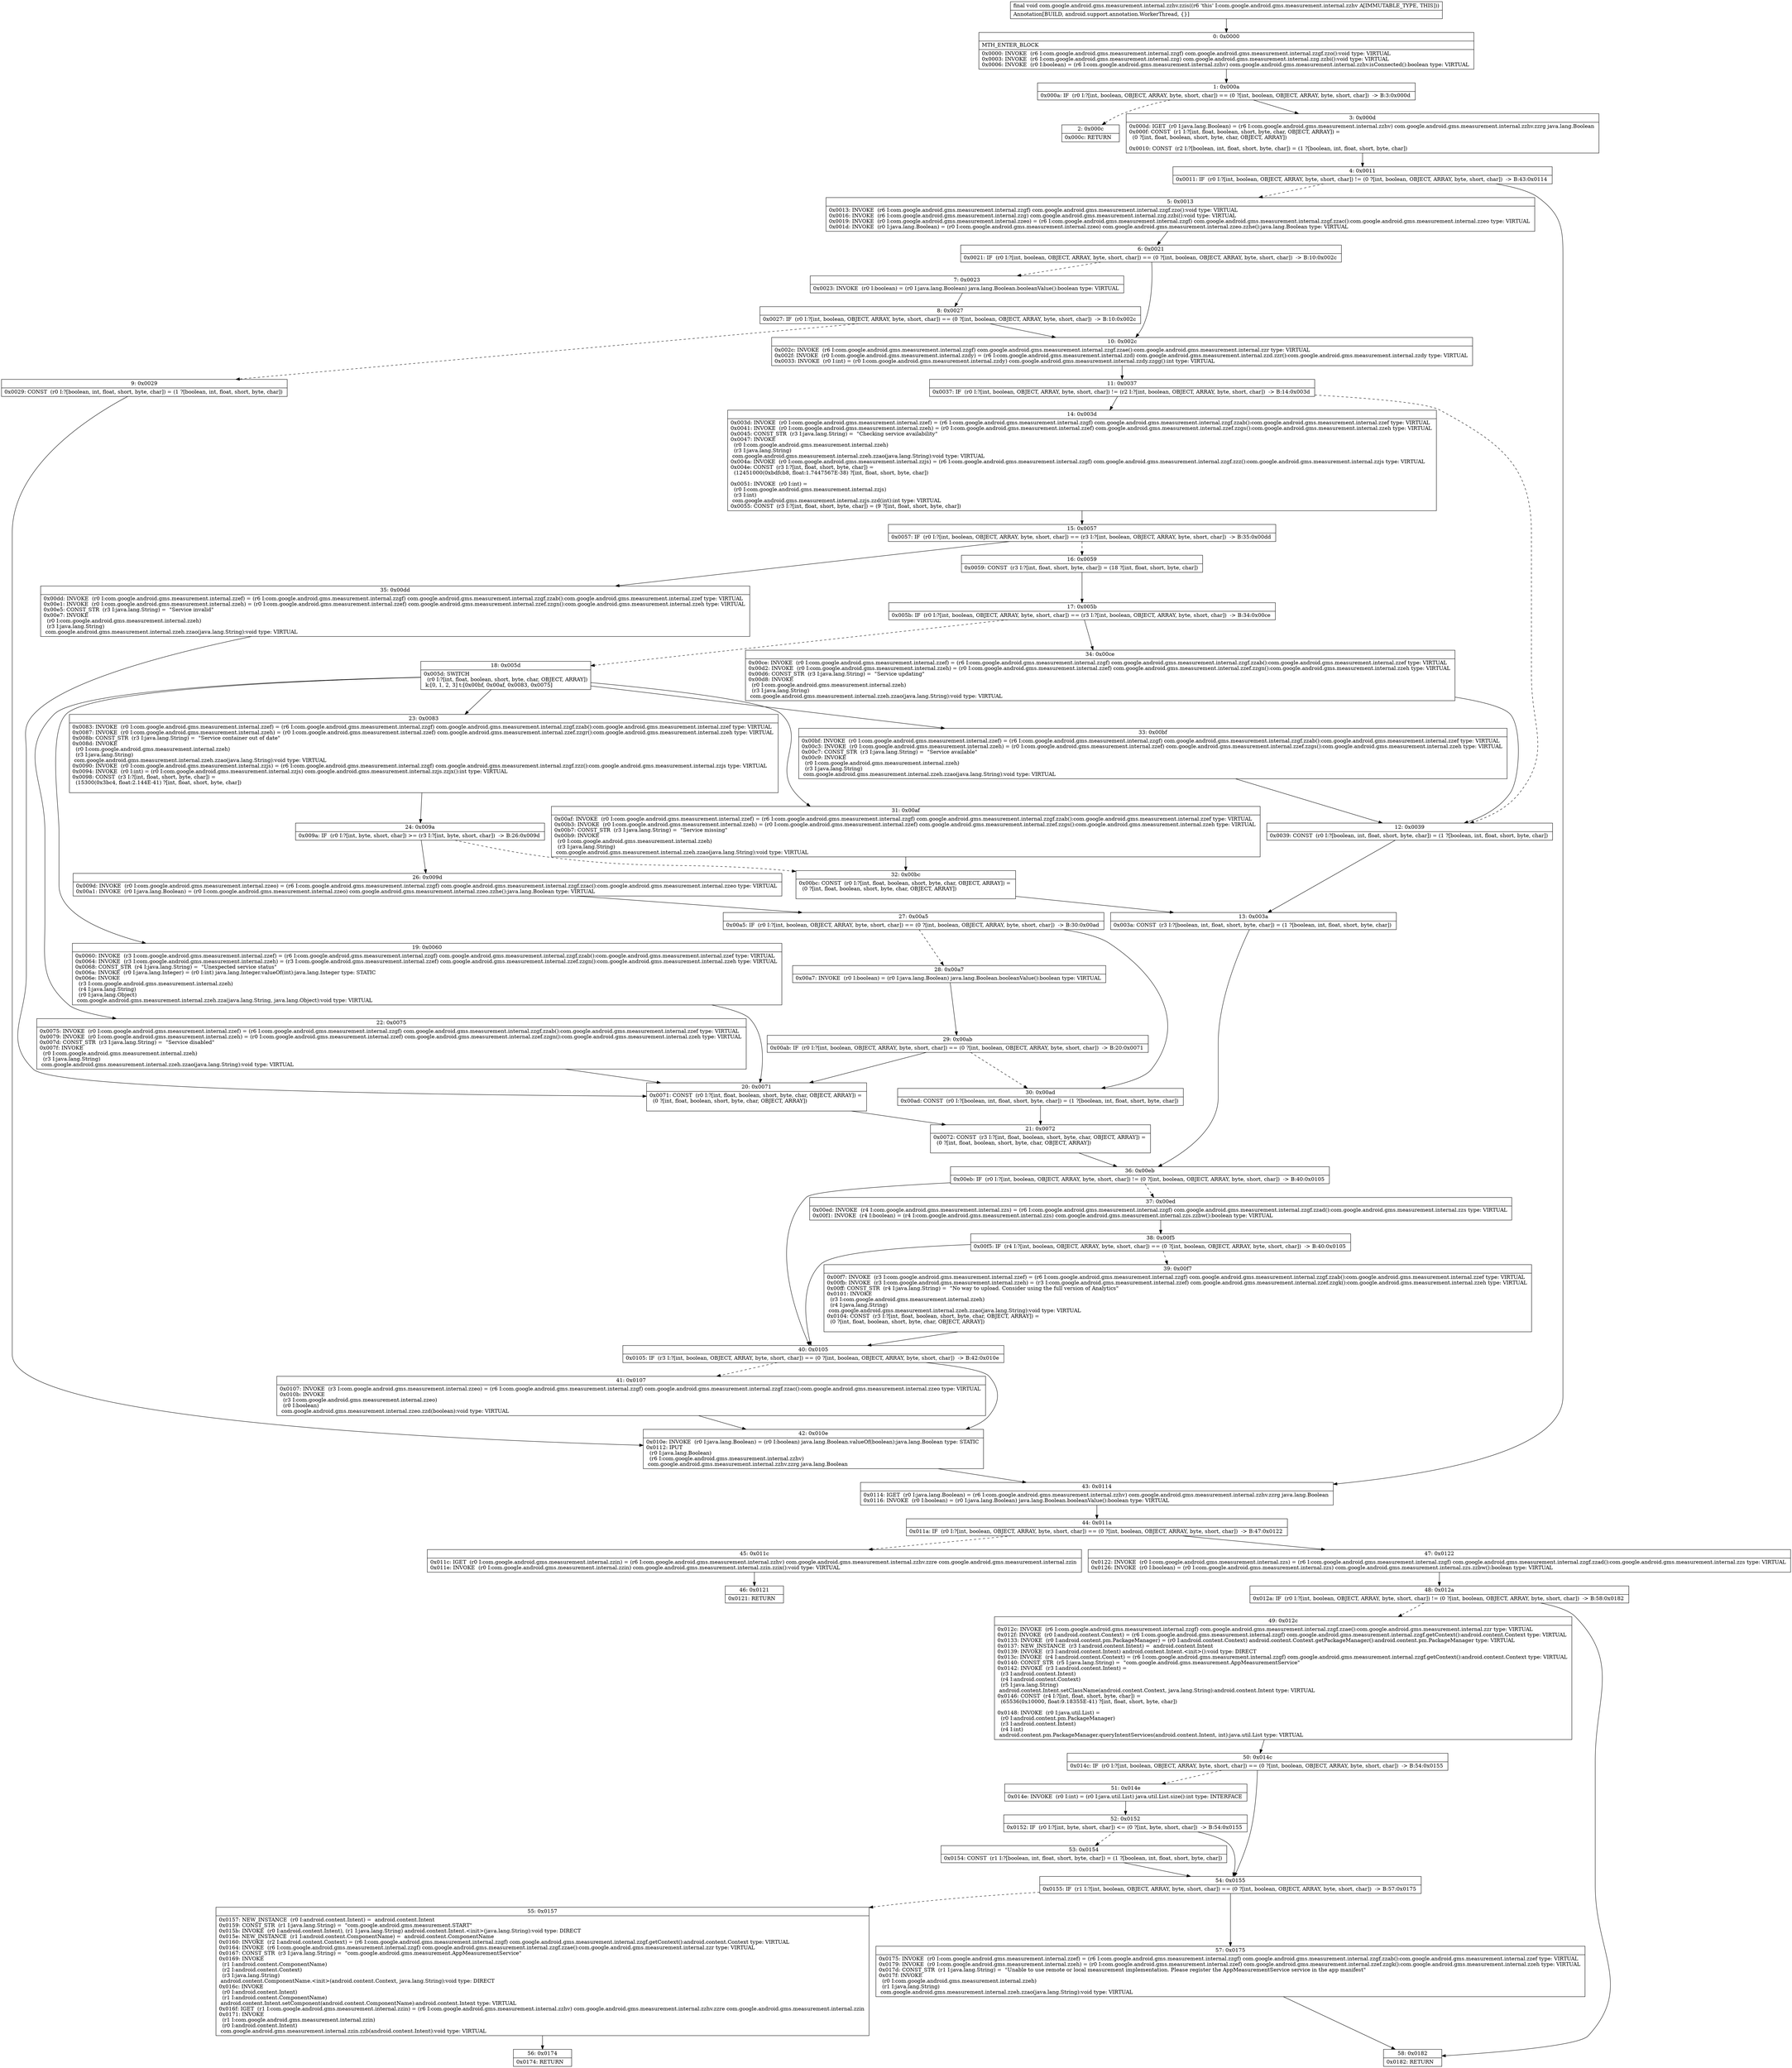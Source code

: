 digraph "CFG forcom.google.android.gms.measurement.internal.zzhv.zzis()V" {
Node_0 [shape=record,label="{0\:\ 0x0000|MTH_ENTER_BLOCK\l|0x0000: INVOKE  (r6 I:com.google.android.gms.measurement.internal.zzgf) com.google.android.gms.measurement.internal.zzgf.zzo():void type: VIRTUAL \l0x0003: INVOKE  (r6 I:com.google.android.gms.measurement.internal.zzg) com.google.android.gms.measurement.internal.zzg.zzbi():void type: VIRTUAL \l0x0006: INVOKE  (r0 I:boolean) = (r6 I:com.google.android.gms.measurement.internal.zzhv) com.google.android.gms.measurement.internal.zzhv.isConnected():boolean type: VIRTUAL \l}"];
Node_1 [shape=record,label="{1\:\ 0x000a|0x000a: IF  (r0 I:?[int, boolean, OBJECT, ARRAY, byte, short, char]) == (0 ?[int, boolean, OBJECT, ARRAY, byte, short, char])  \-\> B:3:0x000d \l}"];
Node_2 [shape=record,label="{2\:\ 0x000c|0x000c: RETURN   \l}"];
Node_3 [shape=record,label="{3\:\ 0x000d|0x000d: IGET  (r0 I:java.lang.Boolean) = (r6 I:com.google.android.gms.measurement.internal.zzhv) com.google.android.gms.measurement.internal.zzhv.zzrg java.lang.Boolean \l0x000f: CONST  (r1 I:?[int, float, boolean, short, byte, char, OBJECT, ARRAY]) = \l  (0 ?[int, float, boolean, short, byte, char, OBJECT, ARRAY])\l \l0x0010: CONST  (r2 I:?[boolean, int, float, short, byte, char]) = (1 ?[boolean, int, float, short, byte, char]) \l}"];
Node_4 [shape=record,label="{4\:\ 0x0011|0x0011: IF  (r0 I:?[int, boolean, OBJECT, ARRAY, byte, short, char]) != (0 ?[int, boolean, OBJECT, ARRAY, byte, short, char])  \-\> B:43:0x0114 \l}"];
Node_5 [shape=record,label="{5\:\ 0x0013|0x0013: INVOKE  (r6 I:com.google.android.gms.measurement.internal.zzgf) com.google.android.gms.measurement.internal.zzgf.zzo():void type: VIRTUAL \l0x0016: INVOKE  (r6 I:com.google.android.gms.measurement.internal.zzg) com.google.android.gms.measurement.internal.zzg.zzbi():void type: VIRTUAL \l0x0019: INVOKE  (r0 I:com.google.android.gms.measurement.internal.zzeo) = (r6 I:com.google.android.gms.measurement.internal.zzgf) com.google.android.gms.measurement.internal.zzgf.zzac():com.google.android.gms.measurement.internal.zzeo type: VIRTUAL \l0x001d: INVOKE  (r0 I:java.lang.Boolean) = (r0 I:com.google.android.gms.measurement.internal.zzeo) com.google.android.gms.measurement.internal.zzeo.zzhe():java.lang.Boolean type: VIRTUAL \l}"];
Node_6 [shape=record,label="{6\:\ 0x0021|0x0021: IF  (r0 I:?[int, boolean, OBJECT, ARRAY, byte, short, char]) == (0 ?[int, boolean, OBJECT, ARRAY, byte, short, char])  \-\> B:10:0x002c \l}"];
Node_7 [shape=record,label="{7\:\ 0x0023|0x0023: INVOKE  (r0 I:boolean) = (r0 I:java.lang.Boolean) java.lang.Boolean.booleanValue():boolean type: VIRTUAL \l}"];
Node_8 [shape=record,label="{8\:\ 0x0027|0x0027: IF  (r0 I:?[int, boolean, OBJECT, ARRAY, byte, short, char]) == (0 ?[int, boolean, OBJECT, ARRAY, byte, short, char])  \-\> B:10:0x002c \l}"];
Node_9 [shape=record,label="{9\:\ 0x0029|0x0029: CONST  (r0 I:?[boolean, int, float, short, byte, char]) = (1 ?[boolean, int, float, short, byte, char]) \l}"];
Node_10 [shape=record,label="{10\:\ 0x002c|0x002c: INVOKE  (r6 I:com.google.android.gms.measurement.internal.zzgf) com.google.android.gms.measurement.internal.zzgf.zzae():com.google.android.gms.measurement.internal.zzr type: VIRTUAL \l0x002f: INVOKE  (r0 I:com.google.android.gms.measurement.internal.zzdy) = (r6 I:com.google.android.gms.measurement.internal.zzd) com.google.android.gms.measurement.internal.zzd.zzr():com.google.android.gms.measurement.internal.zzdy type: VIRTUAL \l0x0033: INVOKE  (r0 I:int) = (r0 I:com.google.android.gms.measurement.internal.zzdy) com.google.android.gms.measurement.internal.zzdy.zzgg():int type: VIRTUAL \l}"];
Node_11 [shape=record,label="{11\:\ 0x0037|0x0037: IF  (r0 I:?[int, boolean, OBJECT, ARRAY, byte, short, char]) != (r2 I:?[int, boolean, OBJECT, ARRAY, byte, short, char])  \-\> B:14:0x003d \l}"];
Node_12 [shape=record,label="{12\:\ 0x0039|0x0039: CONST  (r0 I:?[boolean, int, float, short, byte, char]) = (1 ?[boolean, int, float, short, byte, char]) \l}"];
Node_13 [shape=record,label="{13\:\ 0x003a|0x003a: CONST  (r3 I:?[boolean, int, float, short, byte, char]) = (1 ?[boolean, int, float, short, byte, char]) \l}"];
Node_14 [shape=record,label="{14\:\ 0x003d|0x003d: INVOKE  (r0 I:com.google.android.gms.measurement.internal.zzef) = (r6 I:com.google.android.gms.measurement.internal.zzgf) com.google.android.gms.measurement.internal.zzgf.zzab():com.google.android.gms.measurement.internal.zzef type: VIRTUAL \l0x0041: INVOKE  (r0 I:com.google.android.gms.measurement.internal.zzeh) = (r0 I:com.google.android.gms.measurement.internal.zzef) com.google.android.gms.measurement.internal.zzef.zzgs():com.google.android.gms.measurement.internal.zzeh type: VIRTUAL \l0x0045: CONST_STR  (r3 I:java.lang.String) =  \"Checking service availability\" \l0x0047: INVOKE  \l  (r0 I:com.google.android.gms.measurement.internal.zzeh)\l  (r3 I:java.lang.String)\l com.google.android.gms.measurement.internal.zzeh.zzao(java.lang.String):void type: VIRTUAL \l0x004a: INVOKE  (r0 I:com.google.android.gms.measurement.internal.zzjs) = (r6 I:com.google.android.gms.measurement.internal.zzgf) com.google.android.gms.measurement.internal.zzgf.zzz():com.google.android.gms.measurement.internal.zzjs type: VIRTUAL \l0x004e: CONST  (r3 I:?[int, float, short, byte, char]) = \l  (12451000(0xbdfcb8, float:1.7447567E\-38) ?[int, float, short, byte, char])\l \l0x0051: INVOKE  (r0 I:int) = \l  (r0 I:com.google.android.gms.measurement.internal.zzjs)\l  (r3 I:int)\l com.google.android.gms.measurement.internal.zzjs.zzd(int):int type: VIRTUAL \l0x0055: CONST  (r3 I:?[int, float, short, byte, char]) = (9 ?[int, float, short, byte, char]) \l}"];
Node_15 [shape=record,label="{15\:\ 0x0057|0x0057: IF  (r0 I:?[int, boolean, OBJECT, ARRAY, byte, short, char]) == (r3 I:?[int, boolean, OBJECT, ARRAY, byte, short, char])  \-\> B:35:0x00dd \l}"];
Node_16 [shape=record,label="{16\:\ 0x0059|0x0059: CONST  (r3 I:?[int, float, short, byte, char]) = (18 ?[int, float, short, byte, char]) \l}"];
Node_17 [shape=record,label="{17\:\ 0x005b|0x005b: IF  (r0 I:?[int, boolean, OBJECT, ARRAY, byte, short, char]) == (r3 I:?[int, boolean, OBJECT, ARRAY, byte, short, char])  \-\> B:34:0x00ce \l}"];
Node_18 [shape=record,label="{18\:\ 0x005d|0x005d: SWITCH  \l  (r0 I:?[int, float, boolean, short, byte, char, OBJECT, ARRAY])\l k:[0, 1, 2, 3] t:[0x00bf, 0x00af, 0x0083, 0x0075] \l}"];
Node_19 [shape=record,label="{19\:\ 0x0060|0x0060: INVOKE  (r3 I:com.google.android.gms.measurement.internal.zzef) = (r6 I:com.google.android.gms.measurement.internal.zzgf) com.google.android.gms.measurement.internal.zzgf.zzab():com.google.android.gms.measurement.internal.zzef type: VIRTUAL \l0x0064: INVOKE  (r3 I:com.google.android.gms.measurement.internal.zzeh) = (r3 I:com.google.android.gms.measurement.internal.zzef) com.google.android.gms.measurement.internal.zzef.zzgn():com.google.android.gms.measurement.internal.zzeh type: VIRTUAL \l0x0068: CONST_STR  (r4 I:java.lang.String) =  \"Unexpected service status\" \l0x006a: INVOKE  (r0 I:java.lang.Integer) = (r0 I:int) java.lang.Integer.valueOf(int):java.lang.Integer type: STATIC \l0x006e: INVOKE  \l  (r3 I:com.google.android.gms.measurement.internal.zzeh)\l  (r4 I:java.lang.String)\l  (r0 I:java.lang.Object)\l com.google.android.gms.measurement.internal.zzeh.zza(java.lang.String, java.lang.Object):void type: VIRTUAL \l}"];
Node_20 [shape=record,label="{20\:\ 0x0071|0x0071: CONST  (r0 I:?[int, float, boolean, short, byte, char, OBJECT, ARRAY]) = \l  (0 ?[int, float, boolean, short, byte, char, OBJECT, ARRAY])\l \l}"];
Node_21 [shape=record,label="{21\:\ 0x0072|0x0072: CONST  (r3 I:?[int, float, boolean, short, byte, char, OBJECT, ARRAY]) = \l  (0 ?[int, float, boolean, short, byte, char, OBJECT, ARRAY])\l \l}"];
Node_22 [shape=record,label="{22\:\ 0x0075|0x0075: INVOKE  (r0 I:com.google.android.gms.measurement.internal.zzef) = (r6 I:com.google.android.gms.measurement.internal.zzgf) com.google.android.gms.measurement.internal.zzgf.zzab():com.google.android.gms.measurement.internal.zzef type: VIRTUAL \l0x0079: INVOKE  (r0 I:com.google.android.gms.measurement.internal.zzeh) = (r0 I:com.google.android.gms.measurement.internal.zzef) com.google.android.gms.measurement.internal.zzef.zzgn():com.google.android.gms.measurement.internal.zzeh type: VIRTUAL \l0x007d: CONST_STR  (r3 I:java.lang.String) =  \"Service disabled\" \l0x007f: INVOKE  \l  (r0 I:com.google.android.gms.measurement.internal.zzeh)\l  (r3 I:java.lang.String)\l com.google.android.gms.measurement.internal.zzeh.zzao(java.lang.String):void type: VIRTUAL \l}"];
Node_23 [shape=record,label="{23\:\ 0x0083|0x0083: INVOKE  (r0 I:com.google.android.gms.measurement.internal.zzef) = (r6 I:com.google.android.gms.measurement.internal.zzgf) com.google.android.gms.measurement.internal.zzgf.zzab():com.google.android.gms.measurement.internal.zzef type: VIRTUAL \l0x0087: INVOKE  (r0 I:com.google.android.gms.measurement.internal.zzeh) = (r0 I:com.google.android.gms.measurement.internal.zzef) com.google.android.gms.measurement.internal.zzef.zzgr():com.google.android.gms.measurement.internal.zzeh type: VIRTUAL \l0x008b: CONST_STR  (r3 I:java.lang.String) =  \"Service container out of date\" \l0x008d: INVOKE  \l  (r0 I:com.google.android.gms.measurement.internal.zzeh)\l  (r3 I:java.lang.String)\l com.google.android.gms.measurement.internal.zzeh.zzao(java.lang.String):void type: VIRTUAL \l0x0090: INVOKE  (r0 I:com.google.android.gms.measurement.internal.zzjs) = (r6 I:com.google.android.gms.measurement.internal.zzgf) com.google.android.gms.measurement.internal.zzgf.zzz():com.google.android.gms.measurement.internal.zzjs type: VIRTUAL \l0x0094: INVOKE  (r0 I:int) = (r0 I:com.google.android.gms.measurement.internal.zzjs) com.google.android.gms.measurement.internal.zzjs.zzjx():int type: VIRTUAL \l0x0098: CONST  (r3 I:?[int, float, short, byte, char]) = \l  (15300(0x3bc4, float:2.144E\-41) ?[int, float, short, byte, char])\l \l}"];
Node_24 [shape=record,label="{24\:\ 0x009a|0x009a: IF  (r0 I:?[int, byte, short, char]) \>= (r3 I:?[int, byte, short, char])  \-\> B:26:0x009d \l}"];
Node_26 [shape=record,label="{26\:\ 0x009d|0x009d: INVOKE  (r0 I:com.google.android.gms.measurement.internal.zzeo) = (r6 I:com.google.android.gms.measurement.internal.zzgf) com.google.android.gms.measurement.internal.zzgf.zzac():com.google.android.gms.measurement.internal.zzeo type: VIRTUAL \l0x00a1: INVOKE  (r0 I:java.lang.Boolean) = (r0 I:com.google.android.gms.measurement.internal.zzeo) com.google.android.gms.measurement.internal.zzeo.zzhe():java.lang.Boolean type: VIRTUAL \l}"];
Node_27 [shape=record,label="{27\:\ 0x00a5|0x00a5: IF  (r0 I:?[int, boolean, OBJECT, ARRAY, byte, short, char]) == (0 ?[int, boolean, OBJECT, ARRAY, byte, short, char])  \-\> B:30:0x00ad \l}"];
Node_28 [shape=record,label="{28\:\ 0x00a7|0x00a7: INVOKE  (r0 I:boolean) = (r0 I:java.lang.Boolean) java.lang.Boolean.booleanValue():boolean type: VIRTUAL \l}"];
Node_29 [shape=record,label="{29\:\ 0x00ab|0x00ab: IF  (r0 I:?[int, boolean, OBJECT, ARRAY, byte, short, char]) == (0 ?[int, boolean, OBJECT, ARRAY, byte, short, char])  \-\> B:20:0x0071 \l}"];
Node_30 [shape=record,label="{30\:\ 0x00ad|0x00ad: CONST  (r0 I:?[boolean, int, float, short, byte, char]) = (1 ?[boolean, int, float, short, byte, char]) \l}"];
Node_31 [shape=record,label="{31\:\ 0x00af|0x00af: INVOKE  (r0 I:com.google.android.gms.measurement.internal.zzef) = (r6 I:com.google.android.gms.measurement.internal.zzgf) com.google.android.gms.measurement.internal.zzgf.zzab():com.google.android.gms.measurement.internal.zzef type: VIRTUAL \l0x00b3: INVOKE  (r0 I:com.google.android.gms.measurement.internal.zzeh) = (r0 I:com.google.android.gms.measurement.internal.zzef) com.google.android.gms.measurement.internal.zzef.zzgs():com.google.android.gms.measurement.internal.zzeh type: VIRTUAL \l0x00b7: CONST_STR  (r3 I:java.lang.String) =  \"Service missing\" \l0x00b9: INVOKE  \l  (r0 I:com.google.android.gms.measurement.internal.zzeh)\l  (r3 I:java.lang.String)\l com.google.android.gms.measurement.internal.zzeh.zzao(java.lang.String):void type: VIRTUAL \l}"];
Node_32 [shape=record,label="{32\:\ 0x00bc|0x00bc: CONST  (r0 I:?[int, float, boolean, short, byte, char, OBJECT, ARRAY]) = \l  (0 ?[int, float, boolean, short, byte, char, OBJECT, ARRAY])\l \l}"];
Node_33 [shape=record,label="{33\:\ 0x00bf|0x00bf: INVOKE  (r0 I:com.google.android.gms.measurement.internal.zzef) = (r6 I:com.google.android.gms.measurement.internal.zzgf) com.google.android.gms.measurement.internal.zzgf.zzab():com.google.android.gms.measurement.internal.zzef type: VIRTUAL \l0x00c3: INVOKE  (r0 I:com.google.android.gms.measurement.internal.zzeh) = (r0 I:com.google.android.gms.measurement.internal.zzef) com.google.android.gms.measurement.internal.zzef.zzgs():com.google.android.gms.measurement.internal.zzeh type: VIRTUAL \l0x00c7: CONST_STR  (r3 I:java.lang.String) =  \"Service available\" \l0x00c9: INVOKE  \l  (r0 I:com.google.android.gms.measurement.internal.zzeh)\l  (r3 I:java.lang.String)\l com.google.android.gms.measurement.internal.zzeh.zzao(java.lang.String):void type: VIRTUAL \l}"];
Node_34 [shape=record,label="{34\:\ 0x00ce|0x00ce: INVOKE  (r0 I:com.google.android.gms.measurement.internal.zzef) = (r6 I:com.google.android.gms.measurement.internal.zzgf) com.google.android.gms.measurement.internal.zzgf.zzab():com.google.android.gms.measurement.internal.zzef type: VIRTUAL \l0x00d2: INVOKE  (r0 I:com.google.android.gms.measurement.internal.zzeh) = (r0 I:com.google.android.gms.measurement.internal.zzef) com.google.android.gms.measurement.internal.zzef.zzgn():com.google.android.gms.measurement.internal.zzeh type: VIRTUAL \l0x00d6: CONST_STR  (r3 I:java.lang.String) =  \"Service updating\" \l0x00d8: INVOKE  \l  (r0 I:com.google.android.gms.measurement.internal.zzeh)\l  (r3 I:java.lang.String)\l com.google.android.gms.measurement.internal.zzeh.zzao(java.lang.String):void type: VIRTUAL \l}"];
Node_35 [shape=record,label="{35\:\ 0x00dd|0x00dd: INVOKE  (r0 I:com.google.android.gms.measurement.internal.zzef) = (r6 I:com.google.android.gms.measurement.internal.zzgf) com.google.android.gms.measurement.internal.zzgf.zzab():com.google.android.gms.measurement.internal.zzef type: VIRTUAL \l0x00e1: INVOKE  (r0 I:com.google.android.gms.measurement.internal.zzeh) = (r0 I:com.google.android.gms.measurement.internal.zzef) com.google.android.gms.measurement.internal.zzef.zzgn():com.google.android.gms.measurement.internal.zzeh type: VIRTUAL \l0x00e5: CONST_STR  (r3 I:java.lang.String) =  \"Service invalid\" \l0x00e7: INVOKE  \l  (r0 I:com.google.android.gms.measurement.internal.zzeh)\l  (r3 I:java.lang.String)\l com.google.android.gms.measurement.internal.zzeh.zzao(java.lang.String):void type: VIRTUAL \l}"];
Node_36 [shape=record,label="{36\:\ 0x00eb|0x00eb: IF  (r0 I:?[int, boolean, OBJECT, ARRAY, byte, short, char]) != (0 ?[int, boolean, OBJECT, ARRAY, byte, short, char])  \-\> B:40:0x0105 \l}"];
Node_37 [shape=record,label="{37\:\ 0x00ed|0x00ed: INVOKE  (r4 I:com.google.android.gms.measurement.internal.zzs) = (r6 I:com.google.android.gms.measurement.internal.zzgf) com.google.android.gms.measurement.internal.zzgf.zzad():com.google.android.gms.measurement.internal.zzs type: VIRTUAL \l0x00f1: INVOKE  (r4 I:boolean) = (r4 I:com.google.android.gms.measurement.internal.zzs) com.google.android.gms.measurement.internal.zzs.zzbw():boolean type: VIRTUAL \l}"];
Node_38 [shape=record,label="{38\:\ 0x00f5|0x00f5: IF  (r4 I:?[int, boolean, OBJECT, ARRAY, byte, short, char]) == (0 ?[int, boolean, OBJECT, ARRAY, byte, short, char])  \-\> B:40:0x0105 \l}"];
Node_39 [shape=record,label="{39\:\ 0x00f7|0x00f7: INVOKE  (r3 I:com.google.android.gms.measurement.internal.zzef) = (r6 I:com.google.android.gms.measurement.internal.zzgf) com.google.android.gms.measurement.internal.zzgf.zzab():com.google.android.gms.measurement.internal.zzef type: VIRTUAL \l0x00fb: INVOKE  (r3 I:com.google.android.gms.measurement.internal.zzeh) = (r3 I:com.google.android.gms.measurement.internal.zzef) com.google.android.gms.measurement.internal.zzef.zzgk():com.google.android.gms.measurement.internal.zzeh type: VIRTUAL \l0x00ff: CONST_STR  (r4 I:java.lang.String) =  \"No way to upload. Consider using the full version of Analytics\" \l0x0101: INVOKE  \l  (r3 I:com.google.android.gms.measurement.internal.zzeh)\l  (r4 I:java.lang.String)\l com.google.android.gms.measurement.internal.zzeh.zzao(java.lang.String):void type: VIRTUAL \l0x0104: CONST  (r3 I:?[int, float, boolean, short, byte, char, OBJECT, ARRAY]) = \l  (0 ?[int, float, boolean, short, byte, char, OBJECT, ARRAY])\l \l}"];
Node_40 [shape=record,label="{40\:\ 0x0105|0x0105: IF  (r3 I:?[int, boolean, OBJECT, ARRAY, byte, short, char]) == (0 ?[int, boolean, OBJECT, ARRAY, byte, short, char])  \-\> B:42:0x010e \l}"];
Node_41 [shape=record,label="{41\:\ 0x0107|0x0107: INVOKE  (r3 I:com.google.android.gms.measurement.internal.zzeo) = (r6 I:com.google.android.gms.measurement.internal.zzgf) com.google.android.gms.measurement.internal.zzgf.zzac():com.google.android.gms.measurement.internal.zzeo type: VIRTUAL \l0x010b: INVOKE  \l  (r3 I:com.google.android.gms.measurement.internal.zzeo)\l  (r0 I:boolean)\l com.google.android.gms.measurement.internal.zzeo.zzd(boolean):void type: VIRTUAL \l}"];
Node_42 [shape=record,label="{42\:\ 0x010e|0x010e: INVOKE  (r0 I:java.lang.Boolean) = (r0 I:boolean) java.lang.Boolean.valueOf(boolean):java.lang.Boolean type: STATIC \l0x0112: IPUT  \l  (r0 I:java.lang.Boolean)\l  (r6 I:com.google.android.gms.measurement.internal.zzhv)\l com.google.android.gms.measurement.internal.zzhv.zzrg java.lang.Boolean \l}"];
Node_43 [shape=record,label="{43\:\ 0x0114|0x0114: IGET  (r0 I:java.lang.Boolean) = (r6 I:com.google.android.gms.measurement.internal.zzhv) com.google.android.gms.measurement.internal.zzhv.zzrg java.lang.Boolean \l0x0116: INVOKE  (r0 I:boolean) = (r0 I:java.lang.Boolean) java.lang.Boolean.booleanValue():boolean type: VIRTUAL \l}"];
Node_44 [shape=record,label="{44\:\ 0x011a|0x011a: IF  (r0 I:?[int, boolean, OBJECT, ARRAY, byte, short, char]) == (0 ?[int, boolean, OBJECT, ARRAY, byte, short, char])  \-\> B:47:0x0122 \l}"];
Node_45 [shape=record,label="{45\:\ 0x011c|0x011c: IGET  (r0 I:com.google.android.gms.measurement.internal.zzin) = (r6 I:com.google.android.gms.measurement.internal.zzhv) com.google.android.gms.measurement.internal.zzhv.zzre com.google.android.gms.measurement.internal.zzin \l0x011e: INVOKE  (r0 I:com.google.android.gms.measurement.internal.zzin) com.google.android.gms.measurement.internal.zzin.zzix():void type: VIRTUAL \l}"];
Node_46 [shape=record,label="{46\:\ 0x0121|0x0121: RETURN   \l}"];
Node_47 [shape=record,label="{47\:\ 0x0122|0x0122: INVOKE  (r0 I:com.google.android.gms.measurement.internal.zzs) = (r6 I:com.google.android.gms.measurement.internal.zzgf) com.google.android.gms.measurement.internal.zzgf.zzad():com.google.android.gms.measurement.internal.zzs type: VIRTUAL \l0x0126: INVOKE  (r0 I:boolean) = (r0 I:com.google.android.gms.measurement.internal.zzs) com.google.android.gms.measurement.internal.zzs.zzbw():boolean type: VIRTUAL \l}"];
Node_48 [shape=record,label="{48\:\ 0x012a|0x012a: IF  (r0 I:?[int, boolean, OBJECT, ARRAY, byte, short, char]) != (0 ?[int, boolean, OBJECT, ARRAY, byte, short, char])  \-\> B:58:0x0182 \l}"];
Node_49 [shape=record,label="{49\:\ 0x012c|0x012c: INVOKE  (r6 I:com.google.android.gms.measurement.internal.zzgf) com.google.android.gms.measurement.internal.zzgf.zzae():com.google.android.gms.measurement.internal.zzr type: VIRTUAL \l0x012f: INVOKE  (r0 I:android.content.Context) = (r6 I:com.google.android.gms.measurement.internal.zzgf) com.google.android.gms.measurement.internal.zzgf.getContext():android.content.Context type: VIRTUAL \l0x0133: INVOKE  (r0 I:android.content.pm.PackageManager) = (r0 I:android.content.Context) android.content.Context.getPackageManager():android.content.pm.PackageManager type: VIRTUAL \l0x0137: NEW_INSTANCE  (r3 I:android.content.Intent) =  android.content.Intent \l0x0139: INVOKE  (r3 I:android.content.Intent) android.content.Intent.\<init\>():void type: DIRECT \l0x013c: INVOKE  (r4 I:android.content.Context) = (r6 I:com.google.android.gms.measurement.internal.zzgf) com.google.android.gms.measurement.internal.zzgf.getContext():android.content.Context type: VIRTUAL \l0x0140: CONST_STR  (r5 I:java.lang.String) =  \"com.google.android.gms.measurement.AppMeasurementService\" \l0x0142: INVOKE  (r3 I:android.content.Intent) = \l  (r3 I:android.content.Intent)\l  (r4 I:android.content.Context)\l  (r5 I:java.lang.String)\l android.content.Intent.setClassName(android.content.Context, java.lang.String):android.content.Intent type: VIRTUAL \l0x0146: CONST  (r4 I:?[int, float, short, byte, char]) = \l  (65536(0x10000, float:9.18355E\-41) ?[int, float, short, byte, char])\l \l0x0148: INVOKE  (r0 I:java.util.List) = \l  (r0 I:android.content.pm.PackageManager)\l  (r3 I:android.content.Intent)\l  (r4 I:int)\l android.content.pm.PackageManager.queryIntentServices(android.content.Intent, int):java.util.List type: VIRTUAL \l}"];
Node_50 [shape=record,label="{50\:\ 0x014c|0x014c: IF  (r0 I:?[int, boolean, OBJECT, ARRAY, byte, short, char]) == (0 ?[int, boolean, OBJECT, ARRAY, byte, short, char])  \-\> B:54:0x0155 \l}"];
Node_51 [shape=record,label="{51\:\ 0x014e|0x014e: INVOKE  (r0 I:int) = (r0 I:java.util.List) java.util.List.size():int type: INTERFACE \l}"];
Node_52 [shape=record,label="{52\:\ 0x0152|0x0152: IF  (r0 I:?[int, byte, short, char]) \<= (0 ?[int, byte, short, char])  \-\> B:54:0x0155 \l}"];
Node_53 [shape=record,label="{53\:\ 0x0154|0x0154: CONST  (r1 I:?[boolean, int, float, short, byte, char]) = (1 ?[boolean, int, float, short, byte, char]) \l}"];
Node_54 [shape=record,label="{54\:\ 0x0155|0x0155: IF  (r1 I:?[int, boolean, OBJECT, ARRAY, byte, short, char]) == (0 ?[int, boolean, OBJECT, ARRAY, byte, short, char])  \-\> B:57:0x0175 \l}"];
Node_55 [shape=record,label="{55\:\ 0x0157|0x0157: NEW_INSTANCE  (r0 I:android.content.Intent) =  android.content.Intent \l0x0159: CONST_STR  (r1 I:java.lang.String) =  \"com.google.android.gms.measurement.START\" \l0x015b: INVOKE  (r0 I:android.content.Intent), (r1 I:java.lang.String) android.content.Intent.\<init\>(java.lang.String):void type: DIRECT \l0x015e: NEW_INSTANCE  (r1 I:android.content.ComponentName) =  android.content.ComponentName \l0x0160: INVOKE  (r2 I:android.content.Context) = (r6 I:com.google.android.gms.measurement.internal.zzgf) com.google.android.gms.measurement.internal.zzgf.getContext():android.content.Context type: VIRTUAL \l0x0164: INVOKE  (r6 I:com.google.android.gms.measurement.internal.zzgf) com.google.android.gms.measurement.internal.zzgf.zzae():com.google.android.gms.measurement.internal.zzr type: VIRTUAL \l0x0167: CONST_STR  (r3 I:java.lang.String) =  \"com.google.android.gms.measurement.AppMeasurementService\" \l0x0169: INVOKE  \l  (r1 I:android.content.ComponentName)\l  (r2 I:android.content.Context)\l  (r3 I:java.lang.String)\l android.content.ComponentName.\<init\>(android.content.Context, java.lang.String):void type: DIRECT \l0x016c: INVOKE  \l  (r0 I:android.content.Intent)\l  (r1 I:android.content.ComponentName)\l android.content.Intent.setComponent(android.content.ComponentName):android.content.Intent type: VIRTUAL \l0x016f: IGET  (r1 I:com.google.android.gms.measurement.internal.zzin) = (r6 I:com.google.android.gms.measurement.internal.zzhv) com.google.android.gms.measurement.internal.zzhv.zzre com.google.android.gms.measurement.internal.zzin \l0x0171: INVOKE  \l  (r1 I:com.google.android.gms.measurement.internal.zzin)\l  (r0 I:android.content.Intent)\l com.google.android.gms.measurement.internal.zzin.zzb(android.content.Intent):void type: VIRTUAL \l}"];
Node_56 [shape=record,label="{56\:\ 0x0174|0x0174: RETURN   \l}"];
Node_57 [shape=record,label="{57\:\ 0x0175|0x0175: INVOKE  (r0 I:com.google.android.gms.measurement.internal.zzef) = (r6 I:com.google.android.gms.measurement.internal.zzgf) com.google.android.gms.measurement.internal.zzgf.zzab():com.google.android.gms.measurement.internal.zzef type: VIRTUAL \l0x0179: INVOKE  (r0 I:com.google.android.gms.measurement.internal.zzeh) = (r0 I:com.google.android.gms.measurement.internal.zzef) com.google.android.gms.measurement.internal.zzef.zzgk():com.google.android.gms.measurement.internal.zzeh type: VIRTUAL \l0x017d: CONST_STR  (r1 I:java.lang.String) =  \"Unable to use remote or local measurement implementation. Please register the AppMeasurementService service in the app manifest\" \l0x017f: INVOKE  \l  (r0 I:com.google.android.gms.measurement.internal.zzeh)\l  (r1 I:java.lang.String)\l com.google.android.gms.measurement.internal.zzeh.zzao(java.lang.String):void type: VIRTUAL \l}"];
Node_58 [shape=record,label="{58\:\ 0x0182|0x0182: RETURN   \l}"];
MethodNode[shape=record,label="{final void com.google.android.gms.measurement.internal.zzhv.zzis((r6 'this' I:com.google.android.gms.measurement.internal.zzhv A[IMMUTABLE_TYPE, THIS]))  | Annotation[BUILD, android.support.annotation.WorkerThread, \{\}]\l}"];
MethodNode -> Node_0;
Node_0 -> Node_1;
Node_1 -> Node_2[style=dashed];
Node_1 -> Node_3;
Node_3 -> Node_4;
Node_4 -> Node_5[style=dashed];
Node_4 -> Node_43;
Node_5 -> Node_6;
Node_6 -> Node_7[style=dashed];
Node_6 -> Node_10;
Node_7 -> Node_8;
Node_8 -> Node_9[style=dashed];
Node_8 -> Node_10;
Node_9 -> Node_42;
Node_10 -> Node_11;
Node_11 -> Node_12[style=dashed];
Node_11 -> Node_14;
Node_12 -> Node_13;
Node_13 -> Node_36;
Node_14 -> Node_15;
Node_15 -> Node_16[style=dashed];
Node_15 -> Node_35;
Node_16 -> Node_17;
Node_17 -> Node_18[style=dashed];
Node_17 -> Node_34;
Node_18 -> Node_19;
Node_18 -> Node_22;
Node_18 -> Node_23;
Node_18 -> Node_31;
Node_18 -> Node_33;
Node_19 -> Node_20;
Node_20 -> Node_21;
Node_21 -> Node_36;
Node_22 -> Node_20;
Node_23 -> Node_24;
Node_24 -> Node_26;
Node_24 -> Node_32[style=dashed];
Node_26 -> Node_27;
Node_27 -> Node_28[style=dashed];
Node_27 -> Node_30;
Node_28 -> Node_29;
Node_29 -> Node_20;
Node_29 -> Node_30[style=dashed];
Node_30 -> Node_21;
Node_31 -> Node_32;
Node_32 -> Node_13;
Node_33 -> Node_12;
Node_34 -> Node_12;
Node_35 -> Node_20;
Node_36 -> Node_37[style=dashed];
Node_36 -> Node_40;
Node_37 -> Node_38;
Node_38 -> Node_39[style=dashed];
Node_38 -> Node_40;
Node_39 -> Node_40;
Node_40 -> Node_41[style=dashed];
Node_40 -> Node_42;
Node_41 -> Node_42;
Node_42 -> Node_43;
Node_43 -> Node_44;
Node_44 -> Node_45[style=dashed];
Node_44 -> Node_47;
Node_45 -> Node_46;
Node_47 -> Node_48;
Node_48 -> Node_49[style=dashed];
Node_48 -> Node_58;
Node_49 -> Node_50;
Node_50 -> Node_51[style=dashed];
Node_50 -> Node_54;
Node_51 -> Node_52;
Node_52 -> Node_53[style=dashed];
Node_52 -> Node_54;
Node_53 -> Node_54;
Node_54 -> Node_55[style=dashed];
Node_54 -> Node_57;
Node_55 -> Node_56;
Node_57 -> Node_58;
}

